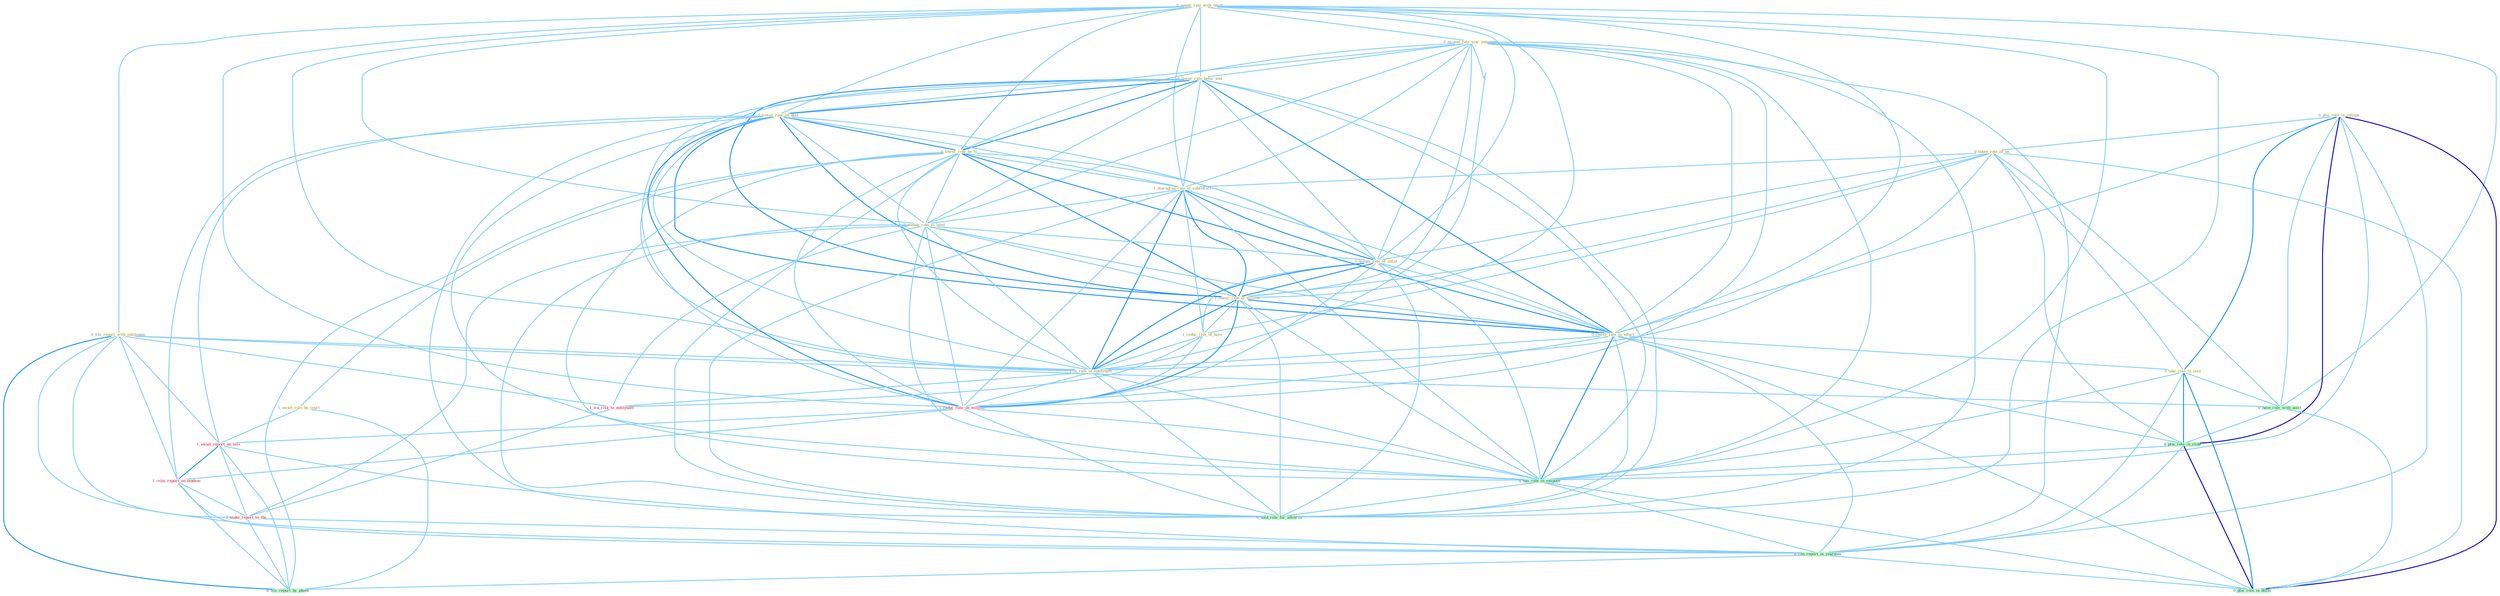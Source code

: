 Graph G{ 
    node
    [shape=polygon,style=filled,width=.5,height=.06,color="#BDFCC9",fixedsize=true,fontsize=4,
    fontcolor="#2f4f4f"];
    {node
    [color="#ffffe0", fontcolor="#8b7d6b"] "0_negoti_rate_with_thrift " "0_file_report_with_entitynam " "0_plai_role_in_collaps " "0_taken_role_of_on " "0_exceed_rate_sinc_yearnum " "0_lower_rate_befor_end " "1_lower_rate_on_debt " "0_lower_rate_by_% " "1_downgrad_rate_of_subsidiari " "1_await_rule_by_court " "0_manag_rate_to_level " "1_assum_rate_of_inflat " "1_lower_rate_of_million " "1_reduc_risk_of_have " "0_lower_rate_in_effort " "1_is_rate_of_entitynam " "0_take_role_in_issu "}
{node [color="#fff0f5", fontcolor="#b22222"] "1_wa_risk_to_entitynam " "1_reduc_rate_on_million " "1_await_report_on_loss " "1_relai_report_on_tendenc " "1_make_report_to_the "}
edge [color="#B0E2FF"];

	"0_negoti_rate_with_thrift " -- "0_file_report_with_entitynam " [w="1", color="#87cefa" ];
	"0_negoti_rate_with_thrift " -- "0_exceed_rate_sinc_yearnum " [w="1", color="#87cefa" ];
	"0_negoti_rate_with_thrift " -- "0_lower_rate_befor_end " [w="1", color="#87cefa" ];
	"0_negoti_rate_with_thrift " -- "1_lower_rate_on_debt " [w="1", color="#87cefa" ];
	"0_negoti_rate_with_thrift " -- "0_lower_rate_by_% " [w="1", color="#87cefa" ];
	"0_negoti_rate_with_thrift " -- "1_downgrad_rate_of_subsidiari " [w="1", color="#87cefa" ];
	"0_negoti_rate_with_thrift " -- "0_manag_rate_to_level " [w="1", color="#87cefa" ];
	"0_negoti_rate_with_thrift " -- "1_assum_rate_of_inflat " [w="1", color="#87cefa" ];
	"0_negoti_rate_with_thrift " -- "1_lower_rate_of_million " [w="1", color="#87cefa" ];
	"0_negoti_rate_with_thrift " -- "0_lower_rate_in_effort " [w="1", color="#87cefa" ];
	"0_negoti_rate_with_thrift " -- "1_is_rate_of_entitynam " [w="1", color="#87cefa" ];
	"0_negoti_rate_with_thrift " -- "0_have_role_with_audit " [w="1", color="#87cefa" ];
	"0_negoti_rate_with_thrift " -- "1_reduc_rate_on_million " [w="1", color="#87cefa" ];
	"0_negoti_rate_with_thrift " -- "0_eas_rate_in_respons " [w="1", color="#87cefa" ];
	"0_negoti_rate_with_thrift " -- "0_hold_rate_for_advertis " [w="1", color="#87cefa" ];
	"0_file_report_with_entitynam " -- "1_is_rate_of_entitynam " [w="1", color="#87cefa" ];
	"0_file_report_with_entitynam " -- "1_wa_risk_to_entitynam " [w="1", color="#87cefa" ];
	"0_file_report_with_entitynam " -- "0_have_role_with_audit " [w="1", color="#87cefa" ];
	"0_file_report_with_entitynam " -- "1_await_report_on_loss " [w="1", color="#87cefa" ];
	"0_file_report_with_entitynam " -- "1_relai_report_on_tendenc " [w="1", color="#87cefa" ];
	"0_file_report_with_entitynam " -- "1_make_report_to_the " [w="1", color="#87cefa" ];
	"0_file_report_with_entitynam " -- "0_ran_report_in_yearnum " [w="1", color="#87cefa" ];
	"0_file_report_with_entitynam " -- "0_file_report_by_phone " [w="2", color="#1e90ff" , len=0.8];
	"0_plai_role_in_collaps " -- "0_taken_role_of_on " [w="1", color="#87cefa" ];
	"0_plai_role_in_collaps " -- "0_lower_rate_in_effort " [w="1", color="#87cefa" ];
	"0_plai_role_in_collaps " -- "0_take_role_in_issu " [w="2", color="#1e90ff" , len=0.8];
	"0_plai_role_in_collaps " -- "0_have_role_with_audit " [w="1", color="#87cefa" ];
	"0_plai_role_in_collaps " -- "0_plai_role_in_slide " [w="3", color="#0000cd" , len=0.6];
	"0_plai_role_in_collaps " -- "0_eas_rate_in_respons " [w="1", color="#87cefa" ];
	"0_plai_role_in_collaps " -- "0_ran_report_in_yearnum " [w="1", color="#87cefa" ];
	"0_plai_role_in_collaps " -- "0_plai_role_in_decis " [w="3", color="#0000cd" , len=0.6];
	"0_taken_role_of_on " -- "1_downgrad_rate_of_subsidiari " [w="1", color="#87cefa" ];
	"0_taken_role_of_on " -- "1_assum_rate_of_inflat " [w="1", color="#87cefa" ];
	"0_taken_role_of_on " -- "1_lower_rate_of_million " [w="1", color="#87cefa" ];
	"0_taken_role_of_on " -- "1_reduc_risk_of_have " [w="1", color="#87cefa" ];
	"0_taken_role_of_on " -- "1_is_rate_of_entitynam " [w="1", color="#87cefa" ];
	"0_taken_role_of_on " -- "0_take_role_in_issu " [w="1", color="#87cefa" ];
	"0_taken_role_of_on " -- "0_have_role_with_audit " [w="1", color="#87cefa" ];
	"0_taken_role_of_on " -- "0_plai_role_in_slide " [w="1", color="#87cefa" ];
	"0_taken_role_of_on " -- "0_plai_role_in_decis " [w="1", color="#87cefa" ];
	"0_exceed_rate_sinc_yearnum " -- "0_lower_rate_befor_end " [w="1", color="#87cefa" ];
	"0_exceed_rate_sinc_yearnum " -- "1_lower_rate_on_debt " [w="1", color="#87cefa" ];
	"0_exceed_rate_sinc_yearnum " -- "0_lower_rate_by_% " [w="1", color="#87cefa" ];
	"0_exceed_rate_sinc_yearnum " -- "1_downgrad_rate_of_subsidiari " [w="1", color="#87cefa" ];
	"0_exceed_rate_sinc_yearnum " -- "0_manag_rate_to_level " [w="1", color="#87cefa" ];
	"0_exceed_rate_sinc_yearnum " -- "1_assum_rate_of_inflat " [w="1", color="#87cefa" ];
	"0_exceed_rate_sinc_yearnum " -- "1_lower_rate_of_million " [w="1", color="#87cefa" ];
	"0_exceed_rate_sinc_yearnum " -- "0_lower_rate_in_effort " [w="1", color="#87cefa" ];
	"0_exceed_rate_sinc_yearnum " -- "1_is_rate_of_entitynam " [w="1", color="#87cefa" ];
	"0_exceed_rate_sinc_yearnum " -- "1_reduc_rate_on_million " [w="1", color="#87cefa" ];
	"0_exceed_rate_sinc_yearnum " -- "0_eas_rate_in_respons " [w="1", color="#87cefa" ];
	"0_exceed_rate_sinc_yearnum " -- "0_ran_report_in_yearnum " [w="1", color="#87cefa" ];
	"0_exceed_rate_sinc_yearnum " -- "0_hold_rate_for_advertis " [w="1", color="#87cefa" ];
	"0_lower_rate_befor_end " -- "1_lower_rate_on_debt " [w="2", color="#1e90ff" , len=0.8];
	"0_lower_rate_befor_end " -- "0_lower_rate_by_% " [w="2", color="#1e90ff" , len=0.8];
	"0_lower_rate_befor_end " -- "1_downgrad_rate_of_subsidiari " [w="1", color="#87cefa" ];
	"0_lower_rate_befor_end " -- "0_manag_rate_to_level " [w="1", color="#87cefa" ];
	"0_lower_rate_befor_end " -- "1_assum_rate_of_inflat " [w="1", color="#87cefa" ];
	"0_lower_rate_befor_end " -- "1_lower_rate_of_million " [w="2", color="#1e90ff" , len=0.8];
	"0_lower_rate_befor_end " -- "0_lower_rate_in_effort " [w="2", color="#1e90ff" , len=0.8];
	"0_lower_rate_befor_end " -- "1_is_rate_of_entitynam " [w="1", color="#87cefa" ];
	"0_lower_rate_befor_end " -- "1_reduc_rate_on_million " [w="1", color="#87cefa" ];
	"0_lower_rate_befor_end " -- "0_eas_rate_in_respons " [w="1", color="#87cefa" ];
	"0_lower_rate_befor_end " -- "0_hold_rate_for_advertis " [w="1", color="#87cefa" ];
	"1_lower_rate_on_debt " -- "0_lower_rate_by_% " [w="2", color="#1e90ff" , len=0.8];
	"1_lower_rate_on_debt " -- "1_downgrad_rate_of_subsidiari " [w="1", color="#87cefa" ];
	"1_lower_rate_on_debt " -- "0_manag_rate_to_level " [w="1", color="#87cefa" ];
	"1_lower_rate_on_debt " -- "1_assum_rate_of_inflat " [w="1", color="#87cefa" ];
	"1_lower_rate_on_debt " -- "1_lower_rate_of_million " [w="2", color="#1e90ff" , len=0.8];
	"1_lower_rate_on_debt " -- "0_lower_rate_in_effort " [w="2", color="#1e90ff" , len=0.8];
	"1_lower_rate_on_debt " -- "1_is_rate_of_entitynam " [w="1", color="#87cefa" ];
	"1_lower_rate_on_debt " -- "1_reduc_rate_on_million " [w="2", color="#1e90ff" , len=0.8];
	"1_lower_rate_on_debt " -- "1_await_report_on_loss " [w="1", color="#87cefa" ];
	"1_lower_rate_on_debt " -- "1_relai_report_on_tendenc " [w="1", color="#87cefa" ];
	"1_lower_rate_on_debt " -- "0_eas_rate_in_respons " [w="1", color="#87cefa" ];
	"1_lower_rate_on_debt " -- "0_hold_rate_for_advertis " [w="1", color="#87cefa" ];
	"0_lower_rate_by_% " -- "1_downgrad_rate_of_subsidiari " [w="1", color="#87cefa" ];
	"0_lower_rate_by_% " -- "1_await_rule_by_court " [w="1", color="#87cefa" ];
	"0_lower_rate_by_% " -- "0_manag_rate_to_level " [w="1", color="#87cefa" ];
	"0_lower_rate_by_% " -- "1_assum_rate_of_inflat " [w="1", color="#87cefa" ];
	"0_lower_rate_by_% " -- "1_lower_rate_of_million " [w="2", color="#1e90ff" , len=0.8];
	"0_lower_rate_by_% " -- "0_lower_rate_in_effort " [w="2", color="#1e90ff" , len=0.8];
	"0_lower_rate_by_% " -- "1_is_rate_of_entitynam " [w="1", color="#87cefa" ];
	"0_lower_rate_by_% " -- "1_reduc_rate_on_million " [w="1", color="#87cefa" ];
	"0_lower_rate_by_% " -- "0_eas_rate_in_respons " [w="1", color="#87cefa" ];
	"0_lower_rate_by_% " -- "0_file_report_by_phone " [w="1", color="#87cefa" ];
	"0_lower_rate_by_% " -- "0_hold_rate_for_advertis " [w="1", color="#87cefa" ];
	"1_downgrad_rate_of_subsidiari " -- "0_manag_rate_to_level " [w="1", color="#87cefa" ];
	"1_downgrad_rate_of_subsidiari " -- "1_assum_rate_of_inflat " [w="2", color="#1e90ff" , len=0.8];
	"1_downgrad_rate_of_subsidiari " -- "1_lower_rate_of_million " [w="2", color="#1e90ff" , len=0.8];
	"1_downgrad_rate_of_subsidiari " -- "1_reduc_risk_of_have " [w="1", color="#87cefa" ];
	"1_downgrad_rate_of_subsidiari " -- "0_lower_rate_in_effort " [w="1", color="#87cefa" ];
	"1_downgrad_rate_of_subsidiari " -- "1_is_rate_of_entitynam " [w="2", color="#1e90ff" , len=0.8];
	"1_downgrad_rate_of_subsidiari " -- "1_reduc_rate_on_million " [w="1", color="#87cefa" ];
	"1_downgrad_rate_of_subsidiari " -- "0_eas_rate_in_respons " [w="1", color="#87cefa" ];
	"1_downgrad_rate_of_subsidiari " -- "0_hold_rate_for_advertis " [w="1", color="#87cefa" ];
	"1_await_rule_by_court " -- "1_await_report_on_loss " [w="1", color="#87cefa" ];
	"1_await_rule_by_court " -- "0_file_report_by_phone " [w="1", color="#87cefa" ];
	"0_manag_rate_to_level " -- "1_assum_rate_of_inflat " [w="1", color="#87cefa" ];
	"0_manag_rate_to_level " -- "1_lower_rate_of_million " [w="1", color="#87cefa" ];
	"0_manag_rate_to_level " -- "0_lower_rate_in_effort " [w="1", color="#87cefa" ];
	"0_manag_rate_to_level " -- "1_is_rate_of_entitynam " [w="1", color="#87cefa" ];
	"0_manag_rate_to_level " -- "1_wa_risk_to_entitynam " [w="1", color="#87cefa" ];
	"0_manag_rate_to_level " -- "1_reduc_rate_on_million " [w="1", color="#87cefa" ];
	"0_manag_rate_to_level " -- "1_make_report_to_the " [w="1", color="#87cefa" ];
	"0_manag_rate_to_level " -- "0_eas_rate_in_respons " [w="1", color="#87cefa" ];
	"0_manag_rate_to_level " -- "0_hold_rate_for_advertis " [w="1", color="#87cefa" ];
	"1_assum_rate_of_inflat " -- "1_lower_rate_of_million " [w="2", color="#1e90ff" , len=0.8];
	"1_assum_rate_of_inflat " -- "1_reduc_risk_of_have " [w="1", color="#87cefa" ];
	"1_assum_rate_of_inflat " -- "0_lower_rate_in_effort " [w="1", color="#87cefa" ];
	"1_assum_rate_of_inflat " -- "1_is_rate_of_entitynam " [w="2", color="#1e90ff" , len=0.8];
	"1_assum_rate_of_inflat " -- "1_reduc_rate_on_million " [w="1", color="#87cefa" ];
	"1_assum_rate_of_inflat " -- "0_eas_rate_in_respons " [w="1", color="#87cefa" ];
	"1_assum_rate_of_inflat " -- "0_hold_rate_for_advertis " [w="1", color="#87cefa" ];
	"1_lower_rate_of_million " -- "1_reduc_risk_of_have " [w="1", color="#87cefa" ];
	"1_lower_rate_of_million " -- "0_lower_rate_in_effort " [w="2", color="#1e90ff" , len=0.8];
	"1_lower_rate_of_million " -- "1_is_rate_of_entitynam " [w="2", color="#1e90ff" , len=0.8];
	"1_lower_rate_of_million " -- "1_reduc_rate_on_million " [w="2", color="#1e90ff" , len=0.8];
	"1_lower_rate_of_million " -- "0_eas_rate_in_respons " [w="1", color="#87cefa" ];
	"1_lower_rate_of_million " -- "0_hold_rate_for_advertis " [w="1", color="#87cefa" ];
	"1_reduc_risk_of_have " -- "1_is_rate_of_entitynam " [w="1", color="#87cefa" ];
	"1_reduc_risk_of_have " -- "1_wa_risk_to_entitynam " [w="1", color="#87cefa" ];
	"1_reduc_risk_of_have " -- "1_reduc_rate_on_million " [w="1", color="#87cefa" ];
	"0_lower_rate_in_effort " -- "1_is_rate_of_entitynam " [w="1", color="#87cefa" ];
	"0_lower_rate_in_effort " -- "0_take_role_in_issu " [w="1", color="#87cefa" ];
	"0_lower_rate_in_effort " -- "1_reduc_rate_on_million " [w="1", color="#87cefa" ];
	"0_lower_rate_in_effort " -- "0_plai_role_in_slide " [w="1", color="#87cefa" ];
	"0_lower_rate_in_effort " -- "0_eas_rate_in_respons " [w="2", color="#1e90ff" , len=0.8];
	"0_lower_rate_in_effort " -- "0_ran_report_in_yearnum " [w="1", color="#87cefa" ];
	"0_lower_rate_in_effort " -- "0_plai_role_in_decis " [w="1", color="#87cefa" ];
	"0_lower_rate_in_effort " -- "0_hold_rate_for_advertis " [w="1", color="#87cefa" ];
	"1_is_rate_of_entitynam " -- "1_wa_risk_to_entitynam " [w="1", color="#87cefa" ];
	"1_is_rate_of_entitynam " -- "1_reduc_rate_on_million " [w="1", color="#87cefa" ];
	"1_is_rate_of_entitynam " -- "0_eas_rate_in_respons " [w="1", color="#87cefa" ];
	"1_is_rate_of_entitynam " -- "0_hold_rate_for_advertis " [w="1", color="#87cefa" ];
	"0_take_role_in_issu " -- "0_have_role_with_audit " [w="1", color="#87cefa" ];
	"0_take_role_in_issu " -- "0_plai_role_in_slide " [w="2", color="#1e90ff" , len=0.8];
	"0_take_role_in_issu " -- "0_eas_rate_in_respons " [w="1", color="#87cefa" ];
	"0_take_role_in_issu " -- "0_ran_report_in_yearnum " [w="1", color="#87cefa" ];
	"0_take_role_in_issu " -- "0_plai_role_in_decis " [w="2", color="#1e90ff" , len=0.8];
	"1_wa_risk_to_entitynam " -- "1_make_report_to_the " [w="1", color="#87cefa" ];
	"0_have_role_with_audit " -- "0_plai_role_in_slide " [w="1", color="#87cefa" ];
	"0_have_role_with_audit " -- "0_plai_role_in_decis " [w="1", color="#87cefa" ];
	"1_reduc_rate_on_million " -- "1_await_report_on_loss " [w="1", color="#87cefa" ];
	"1_reduc_rate_on_million " -- "1_relai_report_on_tendenc " [w="1", color="#87cefa" ];
	"1_reduc_rate_on_million " -- "0_eas_rate_in_respons " [w="1", color="#87cefa" ];
	"1_reduc_rate_on_million " -- "0_hold_rate_for_advertis " [w="1", color="#87cefa" ];
	"1_await_report_on_loss " -- "1_relai_report_on_tendenc " [w="2", color="#1e90ff" , len=0.8];
	"1_await_report_on_loss " -- "1_make_report_to_the " [w="1", color="#87cefa" ];
	"1_await_report_on_loss " -- "0_ran_report_in_yearnum " [w="1", color="#87cefa" ];
	"1_await_report_on_loss " -- "0_file_report_by_phone " [w="1", color="#87cefa" ];
	"1_relai_report_on_tendenc " -- "1_make_report_to_the " [w="1", color="#87cefa" ];
	"1_relai_report_on_tendenc " -- "0_ran_report_in_yearnum " [w="1", color="#87cefa" ];
	"1_relai_report_on_tendenc " -- "0_file_report_by_phone " [w="1", color="#87cefa" ];
	"0_plai_role_in_slide " -- "0_eas_rate_in_respons " [w="1", color="#87cefa" ];
	"0_plai_role_in_slide " -- "0_ran_report_in_yearnum " [w="1", color="#87cefa" ];
	"0_plai_role_in_slide " -- "0_plai_role_in_decis " [w="3", color="#0000cd" , len=0.6];
	"1_make_report_to_the " -- "0_ran_report_in_yearnum " [w="1", color="#87cefa" ];
	"1_make_report_to_the " -- "0_file_report_by_phone " [w="1", color="#87cefa" ];
	"0_eas_rate_in_respons " -- "0_ran_report_in_yearnum " [w="1", color="#87cefa" ];
	"0_eas_rate_in_respons " -- "0_plai_role_in_decis " [w="1", color="#87cefa" ];
	"0_eas_rate_in_respons " -- "0_hold_rate_for_advertis " [w="1", color="#87cefa" ];
	"0_ran_report_in_yearnum " -- "0_file_report_by_phone " [w="1", color="#87cefa" ];
	"0_ran_report_in_yearnum " -- "0_plai_role_in_decis " [w="1", color="#87cefa" ];
}